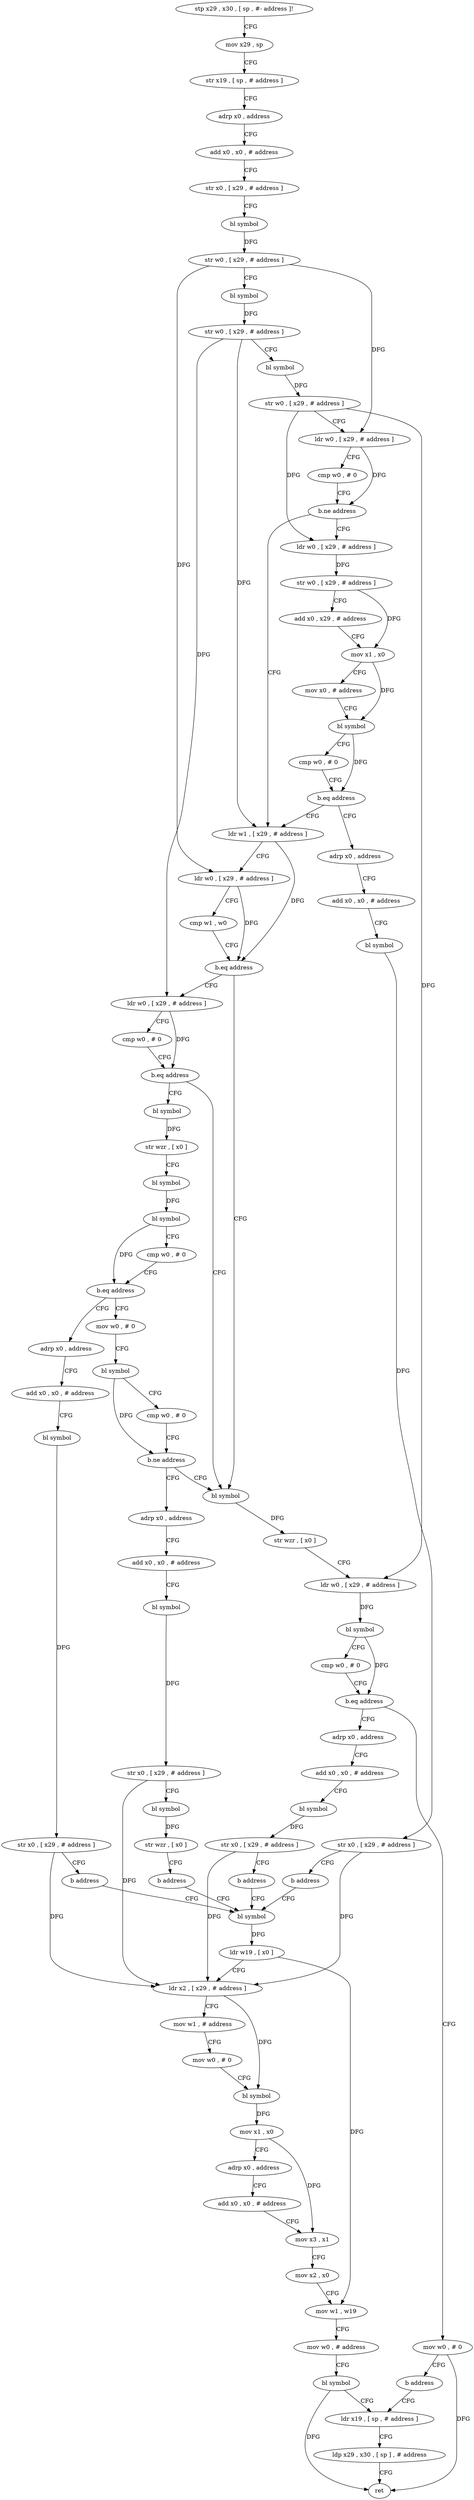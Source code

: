 digraph "func" {
"4213336" [label = "stp x29 , x30 , [ sp , #- address ]!" ]
"4213340" [label = "mov x29 , sp" ]
"4213344" [label = "str x19 , [ sp , # address ]" ]
"4213348" [label = "adrp x0 , address" ]
"4213352" [label = "add x0 , x0 , # address" ]
"4213356" [label = "str x0 , [ x29 , # address ]" ]
"4213360" [label = "bl symbol" ]
"4213364" [label = "str w0 , [ x29 , # address ]" ]
"4213368" [label = "bl symbol" ]
"4213372" [label = "str w0 , [ x29 , # address ]" ]
"4213376" [label = "bl symbol" ]
"4213380" [label = "str w0 , [ x29 , # address ]" ]
"4213384" [label = "ldr w0 , [ x29 , # address ]" ]
"4213388" [label = "cmp w0 , # 0" ]
"4213392" [label = "b.ne address" ]
"4213448" [label = "ldr w1 , [ x29 , # address ]" ]
"4213396" [label = "ldr w0 , [ x29 , # address ]" ]
"4213452" [label = "ldr w0 , [ x29 , # address ]" ]
"4213456" [label = "cmp w1 , w0" ]
"4213460" [label = "b.eq address" ]
"4213564" [label = "bl symbol" ]
"4213464" [label = "ldr w0 , [ x29 , # address ]" ]
"4213400" [label = "str w0 , [ x29 , # address ]" ]
"4213404" [label = "add x0 , x29 , # address" ]
"4213408" [label = "mov x1 , x0" ]
"4213412" [label = "mov x0 , # address" ]
"4213416" [label = "bl symbol" ]
"4213420" [label = "cmp w0 , # 0" ]
"4213424" [label = "b.eq address" ]
"4213428" [label = "adrp x0 , address" ]
"4213568" [label = "str wzr , [ x0 ]" ]
"4213572" [label = "ldr w0 , [ x29 , # address ]" ]
"4213576" [label = "bl symbol" ]
"4213580" [label = "cmp w0 , # 0" ]
"4213584" [label = "b.eq address" ]
"4213608" [label = "mov w0 , # 0" ]
"4213588" [label = "adrp x0 , address" ]
"4213468" [label = "cmp w0 , # 0" ]
"4213472" [label = "b.eq address" ]
"4213476" [label = "bl symbol" ]
"4213432" [label = "add x0 , x0 , # address" ]
"4213436" [label = "bl symbol" ]
"4213440" [label = "str x0 , [ x29 , # address ]" ]
"4213444" [label = "b address" ]
"4213616" [label = "bl symbol" ]
"4213612" [label = "b address" ]
"4213672" [label = "ldr x19 , [ sp , # address ]" ]
"4213592" [label = "add x0 , x0 , # address" ]
"4213596" [label = "bl symbol" ]
"4213600" [label = "str x0 , [ x29 , # address ]" ]
"4213604" [label = "b address" ]
"4213480" [label = "str wzr , [ x0 ]" ]
"4213484" [label = "bl symbol" ]
"4213488" [label = "bl symbol" ]
"4213492" [label = "cmp w0 , # 0" ]
"4213496" [label = "b.eq address" ]
"4213520" [label = "mov w0 , # 0" ]
"4213500" [label = "adrp x0 , address" ]
"4213620" [label = "ldr w19 , [ x0 ]" ]
"4213624" [label = "ldr x2 , [ x29 , # address ]" ]
"4213628" [label = "mov w1 , # address" ]
"4213632" [label = "mov w0 , # 0" ]
"4213636" [label = "bl symbol" ]
"4213640" [label = "mov x1 , x0" ]
"4213644" [label = "adrp x0 , address" ]
"4213648" [label = "add x0 , x0 , # address" ]
"4213652" [label = "mov x3 , x1" ]
"4213656" [label = "mov x2 , x0" ]
"4213660" [label = "mov w1 , w19" ]
"4213664" [label = "mov w0 , # address" ]
"4213668" [label = "bl symbol" ]
"4213676" [label = "ldp x29 , x30 , [ sp ] , # address" ]
"4213680" [label = "ret" ]
"4213524" [label = "bl symbol" ]
"4213528" [label = "cmp w0 , # 0" ]
"4213532" [label = "b.ne address" ]
"4213536" [label = "adrp x0 , address" ]
"4213504" [label = "add x0 , x0 , # address" ]
"4213508" [label = "bl symbol" ]
"4213512" [label = "str x0 , [ x29 , # address ]" ]
"4213516" [label = "b address" ]
"4213540" [label = "add x0 , x0 , # address" ]
"4213544" [label = "bl symbol" ]
"4213548" [label = "str x0 , [ x29 , # address ]" ]
"4213552" [label = "bl symbol" ]
"4213556" [label = "str wzr , [ x0 ]" ]
"4213560" [label = "b address" ]
"4213336" -> "4213340" [ label = "CFG" ]
"4213340" -> "4213344" [ label = "CFG" ]
"4213344" -> "4213348" [ label = "CFG" ]
"4213348" -> "4213352" [ label = "CFG" ]
"4213352" -> "4213356" [ label = "CFG" ]
"4213356" -> "4213360" [ label = "CFG" ]
"4213360" -> "4213364" [ label = "DFG" ]
"4213364" -> "4213368" [ label = "CFG" ]
"4213364" -> "4213384" [ label = "DFG" ]
"4213364" -> "4213452" [ label = "DFG" ]
"4213368" -> "4213372" [ label = "DFG" ]
"4213372" -> "4213376" [ label = "CFG" ]
"4213372" -> "4213448" [ label = "DFG" ]
"4213372" -> "4213464" [ label = "DFG" ]
"4213376" -> "4213380" [ label = "DFG" ]
"4213380" -> "4213384" [ label = "CFG" ]
"4213380" -> "4213396" [ label = "DFG" ]
"4213380" -> "4213572" [ label = "DFG" ]
"4213384" -> "4213388" [ label = "CFG" ]
"4213384" -> "4213392" [ label = "DFG" ]
"4213388" -> "4213392" [ label = "CFG" ]
"4213392" -> "4213448" [ label = "CFG" ]
"4213392" -> "4213396" [ label = "CFG" ]
"4213448" -> "4213452" [ label = "CFG" ]
"4213448" -> "4213460" [ label = "DFG" ]
"4213396" -> "4213400" [ label = "DFG" ]
"4213452" -> "4213456" [ label = "CFG" ]
"4213452" -> "4213460" [ label = "DFG" ]
"4213456" -> "4213460" [ label = "CFG" ]
"4213460" -> "4213564" [ label = "CFG" ]
"4213460" -> "4213464" [ label = "CFG" ]
"4213564" -> "4213568" [ label = "DFG" ]
"4213464" -> "4213468" [ label = "CFG" ]
"4213464" -> "4213472" [ label = "DFG" ]
"4213400" -> "4213404" [ label = "CFG" ]
"4213400" -> "4213408" [ label = "DFG" ]
"4213404" -> "4213408" [ label = "CFG" ]
"4213408" -> "4213412" [ label = "CFG" ]
"4213408" -> "4213416" [ label = "DFG" ]
"4213412" -> "4213416" [ label = "CFG" ]
"4213416" -> "4213420" [ label = "CFG" ]
"4213416" -> "4213424" [ label = "DFG" ]
"4213420" -> "4213424" [ label = "CFG" ]
"4213424" -> "4213448" [ label = "CFG" ]
"4213424" -> "4213428" [ label = "CFG" ]
"4213428" -> "4213432" [ label = "CFG" ]
"4213568" -> "4213572" [ label = "CFG" ]
"4213572" -> "4213576" [ label = "DFG" ]
"4213576" -> "4213580" [ label = "CFG" ]
"4213576" -> "4213584" [ label = "DFG" ]
"4213580" -> "4213584" [ label = "CFG" ]
"4213584" -> "4213608" [ label = "CFG" ]
"4213584" -> "4213588" [ label = "CFG" ]
"4213608" -> "4213612" [ label = "CFG" ]
"4213608" -> "4213680" [ label = "DFG" ]
"4213588" -> "4213592" [ label = "CFG" ]
"4213468" -> "4213472" [ label = "CFG" ]
"4213472" -> "4213564" [ label = "CFG" ]
"4213472" -> "4213476" [ label = "CFG" ]
"4213476" -> "4213480" [ label = "DFG" ]
"4213432" -> "4213436" [ label = "CFG" ]
"4213436" -> "4213440" [ label = "DFG" ]
"4213440" -> "4213444" [ label = "CFG" ]
"4213440" -> "4213624" [ label = "DFG" ]
"4213444" -> "4213616" [ label = "CFG" ]
"4213616" -> "4213620" [ label = "DFG" ]
"4213612" -> "4213672" [ label = "CFG" ]
"4213672" -> "4213676" [ label = "CFG" ]
"4213592" -> "4213596" [ label = "CFG" ]
"4213596" -> "4213600" [ label = "DFG" ]
"4213600" -> "4213604" [ label = "CFG" ]
"4213600" -> "4213624" [ label = "DFG" ]
"4213604" -> "4213616" [ label = "CFG" ]
"4213480" -> "4213484" [ label = "CFG" ]
"4213484" -> "4213488" [ label = "DFG" ]
"4213488" -> "4213492" [ label = "CFG" ]
"4213488" -> "4213496" [ label = "DFG" ]
"4213492" -> "4213496" [ label = "CFG" ]
"4213496" -> "4213520" [ label = "CFG" ]
"4213496" -> "4213500" [ label = "CFG" ]
"4213520" -> "4213524" [ label = "CFG" ]
"4213500" -> "4213504" [ label = "CFG" ]
"4213620" -> "4213624" [ label = "CFG" ]
"4213620" -> "4213660" [ label = "DFG" ]
"4213624" -> "4213628" [ label = "CFG" ]
"4213624" -> "4213636" [ label = "DFG" ]
"4213628" -> "4213632" [ label = "CFG" ]
"4213632" -> "4213636" [ label = "CFG" ]
"4213636" -> "4213640" [ label = "DFG" ]
"4213640" -> "4213644" [ label = "CFG" ]
"4213640" -> "4213652" [ label = "DFG" ]
"4213644" -> "4213648" [ label = "CFG" ]
"4213648" -> "4213652" [ label = "CFG" ]
"4213652" -> "4213656" [ label = "CFG" ]
"4213656" -> "4213660" [ label = "CFG" ]
"4213660" -> "4213664" [ label = "CFG" ]
"4213664" -> "4213668" [ label = "CFG" ]
"4213668" -> "4213672" [ label = "CFG" ]
"4213668" -> "4213680" [ label = "DFG" ]
"4213676" -> "4213680" [ label = "CFG" ]
"4213524" -> "4213528" [ label = "CFG" ]
"4213524" -> "4213532" [ label = "DFG" ]
"4213528" -> "4213532" [ label = "CFG" ]
"4213532" -> "4213564" [ label = "CFG" ]
"4213532" -> "4213536" [ label = "CFG" ]
"4213536" -> "4213540" [ label = "CFG" ]
"4213504" -> "4213508" [ label = "CFG" ]
"4213508" -> "4213512" [ label = "DFG" ]
"4213512" -> "4213516" [ label = "CFG" ]
"4213512" -> "4213624" [ label = "DFG" ]
"4213516" -> "4213616" [ label = "CFG" ]
"4213540" -> "4213544" [ label = "CFG" ]
"4213544" -> "4213548" [ label = "DFG" ]
"4213548" -> "4213552" [ label = "CFG" ]
"4213548" -> "4213624" [ label = "DFG" ]
"4213552" -> "4213556" [ label = "DFG" ]
"4213556" -> "4213560" [ label = "CFG" ]
"4213560" -> "4213616" [ label = "CFG" ]
}
